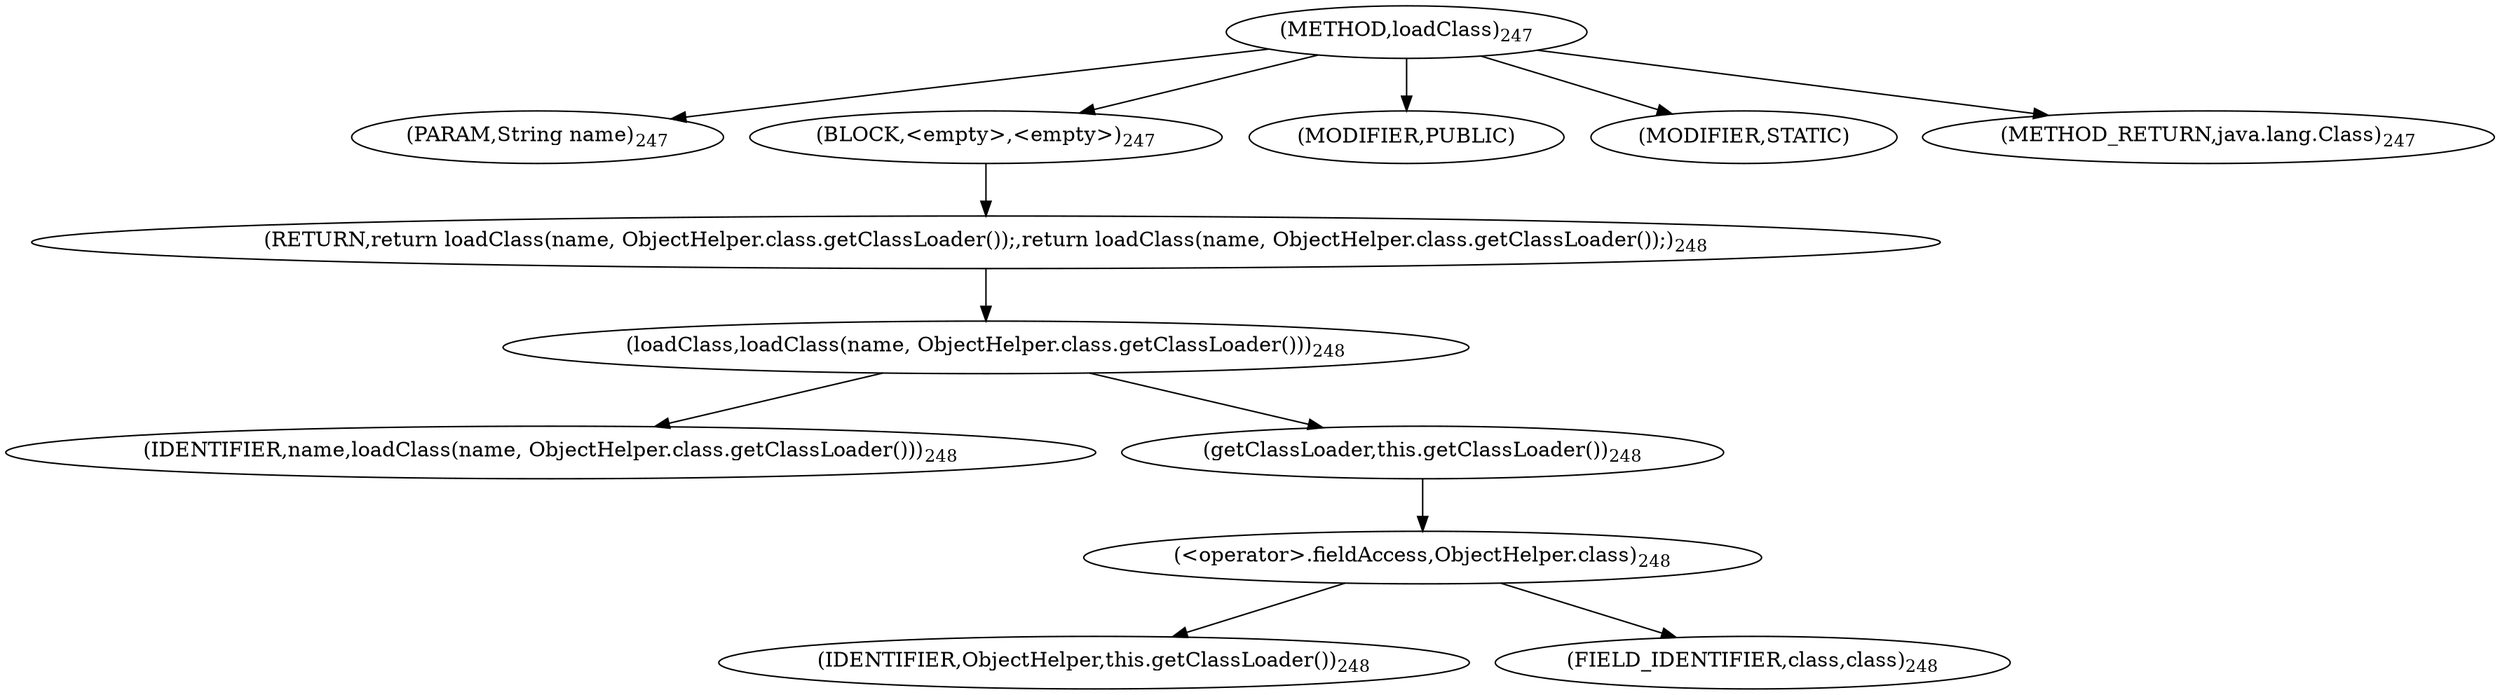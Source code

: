 digraph "loadClass" {  
"506" [label = <(METHOD,loadClass)<SUB>247</SUB>> ]
"507" [label = <(PARAM,String name)<SUB>247</SUB>> ]
"508" [label = <(BLOCK,&lt;empty&gt;,&lt;empty&gt;)<SUB>247</SUB>> ]
"509" [label = <(RETURN,return loadClass(name, ObjectHelper.class.getClassLoader());,return loadClass(name, ObjectHelper.class.getClassLoader());)<SUB>248</SUB>> ]
"510" [label = <(loadClass,loadClass(name, ObjectHelper.class.getClassLoader()))<SUB>248</SUB>> ]
"511" [label = <(IDENTIFIER,name,loadClass(name, ObjectHelper.class.getClassLoader()))<SUB>248</SUB>> ]
"512" [label = <(getClassLoader,this.getClassLoader())<SUB>248</SUB>> ]
"513" [label = <(&lt;operator&gt;.fieldAccess,ObjectHelper.class)<SUB>248</SUB>> ]
"514" [label = <(IDENTIFIER,ObjectHelper,this.getClassLoader())<SUB>248</SUB>> ]
"515" [label = <(FIELD_IDENTIFIER,class,class)<SUB>248</SUB>> ]
"516" [label = <(MODIFIER,PUBLIC)> ]
"517" [label = <(MODIFIER,STATIC)> ]
"518" [label = <(METHOD_RETURN,java.lang.Class)<SUB>247</SUB>> ]
  "506" -> "507" 
  "506" -> "508" 
  "506" -> "516" 
  "506" -> "517" 
  "506" -> "518" 
  "508" -> "509" 
  "509" -> "510" 
  "510" -> "511" 
  "510" -> "512" 
  "512" -> "513" 
  "513" -> "514" 
  "513" -> "515" 
}
